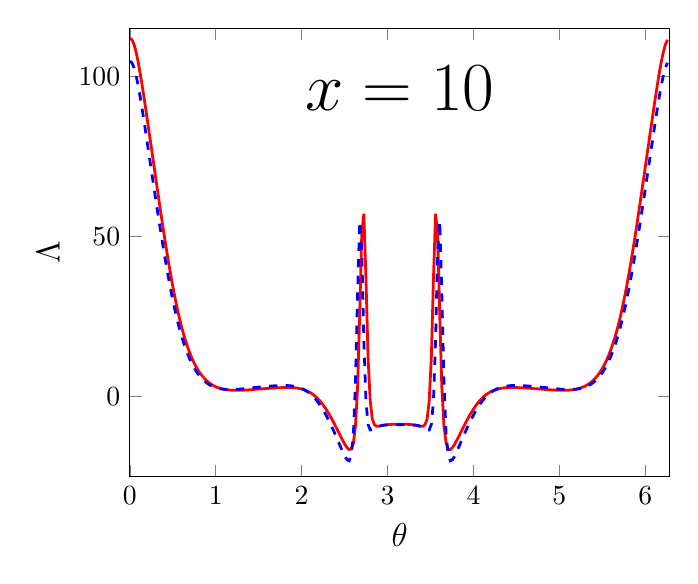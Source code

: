 \begin{tikzpicture}[scale=1]

  \begin{axis}[
    xmin = 0,
    xmax = 6.283,
    ymin = -25,
    ymax = 115,
    xlabel = {\large $\theta$},
    ylabel = {\large ${\Lambda}$},
    ylabel near ticks,
    title style={at={(0.5,0.9)},anchor=north},
    title = {\Huge $x = 10$},
  ]

\addplot[red,line width=1pt] coordinates{
(0.0e+00,1.119e+02)
(2.454e-02,1.114e+02)
(4.909e-02,1.099e+02)
(7.363e-02,1.074e+02)
(9.818e-02,1.042e+02)
(1.227e-01,1.005e+02)
(1.473e-01,9.642e+01)
(1.718e-01,9.21e+01)
(1.964e-01,8.765e+01)
(2.209e-01,8.312e+01)
(2.454e-01,7.857e+01)
(2.7e-01,7.4e+01)
(2.945e-01,6.944e+01)
(3.191e-01,6.489e+01)
(3.436e-01,6.038e+01)
(3.682e-01,5.593e+01)
(3.927e-01,5.157e+01)
(4.172e-01,4.733e+01)
(4.418e-01,4.325e+01)
(4.663e-01,3.934e+01)
(4.909e-01,3.564e+01)
(5.154e-01,3.216e+01)
(5.4e-01,2.891e+01)
(5.645e-01,2.59e+01)
(5.891e-01,2.313e+01)
(6.136e-01,2.059e+01)
(6.381e-01,1.829e+01)
(6.627e-01,1.62e+01)
(6.872e-01,1.432e+01)
(7.118e-01,1.263e+01)
(7.363e-01,1.113e+01)
(7.609e-01,9.792e+00)
(7.854e-01,8.614e+00)
(8.099e-01,7.578e+00)
(8.345e-01,6.67e+00)
(8.59e-01,5.876e+00)
(8.836e-01,5.186e+00)
(9.081e-01,4.588e+00)
(9.327e-01,4.074e+00)
(9.572e-01,3.636e+00)
(9.818e-01,3.267e+00)
(1.006e+00,2.96e+00)
(1.031e+00,2.706e+00)
(1.055e+00,2.499e+00)
(1.08e+00,2.333e+00)
(1.105e+00,2.201e+00)
(1.129e+00,2.099e+00)
(1.154e+00,2.023e+00)
(1.178e+00,1.969e+00)
(1.203e+00,1.934e+00)
(1.227e+00,1.916e+00)
(1.252e+00,1.913e+00)
(1.276e+00,1.923e+00)
(1.301e+00,1.944e+00)
(1.325e+00,1.973e+00)
(1.35e+00,2.01e+00)
(1.374e+00,2.052e+00)
(1.399e+00,2.098e+00)
(1.423e+00,2.147e+00)
(1.448e+00,2.197e+00)
(1.473e+00,2.248e+00)
(1.497e+00,2.299e+00)
(1.522e+00,2.35e+00)
(1.546e+00,2.4e+00)
(1.571e+00,2.449e+00)
(1.595e+00,2.497e+00)
(1.62e+00,2.543e+00)
(1.644e+00,2.587e+00)
(1.669e+00,2.631e+00)
(1.694e+00,2.671e+00)
(1.718e+00,2.709e+00)
(1.743e+00,2.743e+00)
(1.767e+00,2.773e+00)
(1.792e+00,2.796e+00)
(1.816e+00,2.812e+00)
(1.841e+00,2.816e+00)
(1.865e+00,2.808e+00)
(1.89e+00,2.78e+00)
(1.914e+00,2.733e+00)
(1.939e+00,2.658e+00)
(1.964e+00,2.554e+00)
(1.988e+00,2.412e+00)
(2.013e+00,2.232e+00)
(2.037e+00,2.005e+00)
(2.062e+00,1.731e+00)
(2.086e+00,1.4e+00)
(2.111e+00,1.012e+00)
(2.135e+00,5.557e-01)
(2.16e+00,2.901e-02)
(2.184e+00,-5.799e-01)
(2.209e+00,-1.274e+00)
(2.233e+00,-2.061e+00)
(2.258e+00,-2.94e+00)
(2.283e+00,-3.912e+00)
(2.307e+00,-4.967e+00)
(2.332e+00,-6.101e+00)
(2.356e+00,-7.297e+00)
(2.381e+00,-8.55e+00)
(2.405e+00,-9.841e+00)
(2.43e+00,-1.116e+01)
(2.454e+00,-1.248e+01)
(2.479e+00,-1.378e+01)
(2.503e+00,-1.497e+01)
(2.528e+00,-1.597e+01)
(2.553e+00,-1.657e+01)
(2.577e+00,-1.639e+01)
(2.602e+00,-1.458e+01)
(2.626e+00,-9.326e+00)
(2.651e+00,2.798e+00)
(2.675e+00,2.506e+01)
(2.7e+00,5.093e+01)
(2.724e+00,5.708e+01)
(2.749e+00,3.644e+01)
(2.773e+00,1.234e+01)
(2.798e+00,-1.373e+00)
(2.822e+00,-6.966e+00)
(2.847e+00,-8.817e+00)
(2.872e+00,-9.292e+00)
(2.896e+00,-9.301e+00)
(2.921e+00,-9.19e+00)
(2.945e+00,-9.05e+00)
(2.97e+00,-8.935e+00)
(2.994e+00,-8.835e+00)
(3.019e+00,-8.767e+00)
(3.043e+00,-8.711e+00)
(3.068e+00,-8.679e+00)
(3.092e+00,-8.651e+00)
(3.117e+00,-8.643e+00)
(3.142e+00,-8.634e+00)
(3.166e+00,-8.643e+00)
(3.191e+00,-8.651e+00)
(3.215e+00,-8.679e+00)
(3.24e+00,-8.711e+00)
(3.264e+00,-8.767e+00)
(3.289e+00,-8.835e+00)
(3.313e+00,-8.935e+00)
(3.338e+00,-9.05e+00)
(3.362e+00,-9.19e+00)
(3.387e+00,-9.301e+00)
(3.412e+00,-9.292e+00)
(3.436e+00,-8.817e+00)
(3.461e+00,-6.966e+00)
(3.485e+00,-1.373e+00)
(3.51e+00,1.234e+01)
(3.534e+00,3.644e+01)
(3.559e+00,5.708e+01)
(3.583e+00,5.093e+01)
(3.608e+00,2.506e+01)
(3.632e+00,2.798e+00)
(3.657e+00,-9.326e+00)
(3.682e+00,-1.458e+01)
(3.706e+00,-1.639e+01)
(3.731e+00,-1.657e+01)
(3.755e+00,-1.597e+01)
(3.78e+00,-1.497e+01)
(3.804e+00,-1.378e+01)
(3.829e+00,-1.248e+01)
(3.853e+00,-1.116e+01)
(3.878e+00,-9.841e+00)
(3.902e+00,-8.55e+00)
(3.927e+00,-7.297e+00)
(3.951e+00,-6.101e+00)
(3.976e+00,-4.967e+00)
(4.001e+00,-3.912e+00)
(4.025e+00,-2.94e+00)
(4.05e+00,-2.061e+00)
(4.074e+00,-1.274e+00)
(4.099e+00,-5.799e-01)
(4.123e+00,2.901e-02)
(4.148e+00,5.557e-01)
(4.172e+00,1.012e+00)
(4.197e+00,1.4e+00)
(4.221e+00,1.731e+00)
(4.246e+00,2.005e+00)
(4.271e+00,2.232e+00)
(4.295e+00,2.412e+00)
(4.32e+00,2.554e+00)
(4.344e+00,2.658e+00)
(4.369e+00,2.733e+00)
(4.393e+00,2.78e+00)
(4.418e+00,2.808e+00)
(4.442e+00,2.816e+00)
(4.467e+00,2.812e+00)
(4.492e+00,2.796e+00)
(4.516e+00,2.773e+00)
(4.541e+00,2.743e+00)
(4.565e+00,2.709e+00)
(4.59e+00,2.671e+00)
(4.614e+00,2.631e+00)
(4.639e+00,2.587e+00)
(4.663e+00,2.543e+00)
(4.688e+00,2.497e+00)
(4.712e+00,2.449e+00)
(4.737e+00,2.4e+00)
(4.761e+00,2.35e+00)
(4.786e+00,2.299e+00)
(4.811e+00,2.248e+00)
(4.835e+00,2.197e+00)
(4.86e+00,2.147e+00)
(4.884e+00,2.098e+00)
(4.909e+00,2.052e+00)
(4.933e+00,2.01e+00)
(4.958e+00,1.973e+00)
(4.982e+00,1.944e+00)
(5.007e+00,1.923e+00)
(5.032e+00,1.913e+00)
(5.056e+00,1.916e+00)
(5.08e+00,1.934e+00)
(5.105e+00,1.969e+00)
(5.13e+00,2.023e+00)
(5.154e+00,2.099e+00)
(5.179e+00,2.201e+00)
(5.203e+00,2.333e+00)
(5.228e+00,2.499e+00)
(5.252e+00,2.706e+00)
(5.277e+00,2.96e+00)
(5.301e+00,3.267e+00)
(5.326e+00,3.636e+00)
(5.351e+00,4.074e+00)
(5.375e+00,4.588e+00)
(5.4e+00,5.186e+00)
(5.424e+00,5.876e+00)
(5.449e+00,6.67e+00)
(5.473e+00,7.578e+00)
(5.498e+00,8.614e+00)
(5.522e+00,9.792e+00)
(5.547e+00,1.113e+01)
(5.571e+00,1.263e+01)
(5.596e+00,1.432e+01)
(5.62e+00,1.62e+01)
(5.645e+00,1.829e+01)
(5.67e+00,2.059e+01)
(5.694e+00,2.313e+01)
(5.719e+00,2.59e+01)
(5.743e+00,2.891e+01)
(5.768e+00,3.216e+01)
(5.792e+00,3.564e+01)
(5.817e+00,3.934e+01)
(5.841e+00,4.325e+01)
(5.866e+00,4.733e+01)
(5.891e+00,5.157e+01)
(5.915e+00,5.593e+01)
(5.94e+00,6.038e+01)
(5.964e+00,6.489e+01)
(5.989e+00,6.944e+01)
(6.013e+00,7.4e+01)
(6.038e+00,7.857e+01)
(6.062e+00,8.312e+01)
(6.087e+00,8.765e+01)
(6.111e+00,9.21e+01)
(6.136e+00,9.642e+01)
(6.16e+00,1.005e+02)
(6.185e+00,1.042e+02)
(6.21e+00,1.074e+02)
(6.234e+00,1.099e+02)
(6.259e+00,1.114e+02)
};

\addplot[blue,dashed,line width=1pt] coordinates{
(0.0e+00,1.047e+02)
(2.454e-02,1.042e+02)
(4.909e-02,1.026e+02)
(7.363e-02,1.001e+02)
(9.818e-02,9.686e+01)
(1.227e-01,9.311e+01)
(1.473e-01,8.901e+01)
(1.718e-01,8.471e+01)
(1.964e-01,8.031e+01)
(2.209e-01,7.588e+01)
(2.454e-01,7.145e+01)
(2.7e-01,6.704e+01)
(2.945e-01,6.267e+01)
(3.191e-01,5.834e+01)
(3.436e-01,5.408e+01)
(3.682e-01,4.99e+01)
(3.927e-01,4.585e+01)
(4.172e-01,4.193e+01)
(4.418e-01,3.818e+01)
(4.663e-01,3.462e+01)
(4.909e-01,3.126e+01)
(5.154e-01,2.812e+01)
(5.4e-01,2.52e+01)
(5.645e-01,2.251e+01)
(5.891e-01,2.005e+01)
(6.136e-01,1.78e+01)
(6.381e-01,1.576e+01)
(6.627e-01,1.393e+01)
(6.872e-01,1.228e+01)
(7.118e-01,1.081e+01)
(7.363e-01,9.505e+00)
(7.609e-01,8.357e+00)
(7.854e-01,7.346e+00)
(8.099e-01,6.463e+00)
(8.345e-01,5.693e+00)
(8.59e-01,5.028e+00)
(8.836e-01,4.455e+00)
(9.081e-01,3.969e+00)
(9.327e-01,3.559e+00)
(9.572e-01,3.22e+00)
(9.818e-01,2.94e+00)
(1.006e+00,2.718e+00)
(1.031e+00,2.539e+00)
(1.055e+00,2.405e+00)
(1.08e+00,2.301e+00)
(1.105e+00,2.232e+00)
(1.129e+00,2.185e+00)
(1.154e+00,2.166e+00)
(1.178e+00,2.162e+00)
(1.203e+00,2.18e+00)
(1.227e+00,2.208e+00)
(1.252e+00,2.254e+00)
(1.276e+00,2.303e+00)
(1.301e+00,2.367e+00)
(1.325e+00,2.428e+00)
(1.35e+00,2.502e+00)
(1.374e+00,2.567e+00)
(1.399e+00,2.644e+00)
(1.423e+00,2.709e+00)
(1.448e+00,2.785e+00)
(1.473e+00,2.847e+00)
(1.497e+00,2.92e+00)
(1.522e+00,2.977e+00)
(1.546e+00,3.047e+00)
(1.571e+00,3.098e+00)
(1.595e+00,3.163e+00)
(1.62e+00,3.208e+00)
(1.644e+00,3.268e+00)
(1.669e+00,3.305e+00)
(1.694e+00,3.356e+00)
(1.718e+00,3.383e+00)
(1.743e+00,3.42e+00)
(1.767e+00,3.429e+00)
(1.792e+00,3.444e+00)
(1.816e+00,3.426e+00)
(1.841e+00,3.408e+00)
(1.865e+00,3.348e+00)
(1.89e+00,3.28e+00)
(1.914e+00,3.163e+00)
(1.939e+00,3.028e+00)
(1.964e+00,2.834e+00)
(1.988e+00,2.613e+00)
(2.013e+00,2.322e+00)
(2.037e+00,1.994e+00)
(2.062e+00,1.585e+00)
(2.086e+00,1.126e+00)
(2.111e+00,5.724e-01)
(2.135e+00,-4.535e-02)
(2.16e+00,-7.723e-01)
(2.184e+00,-1.574e+00)
(2.209e+00,-2.493e+00)
(2.233e+00,-3.488e+00)
(2.258e+00,-4.598e+00)
(2.283e+00,-5.772e+00)
(2.307e+00,-7.049e+00)
(2.332e+00,-8.375e+00)
(2.356e+00,-9.789e+00)
(2.381e+00,-1.123e+01)
(2.405e+00,-1.275e+01)
(2.43e+00,-1.427e+01)
(2.454e+00,-1.583e+01)
(2.479e+00,-1.732e+01)
(2.503e+00,-1.872e+01)
(2.528e+00,-1.977e+01)
(2.553e+00,-2.007e+01)
(2.577e+00,-1.834e+01)
(2.602e+00,-1.193e+01)
(2.626e+00,4.156e+00)
(2.651e+00,3.195e+01)
(2.675e+00,5.47e+01)
(2.7e+00,4.532e+01)
(2.724e+00,1.736e+01)
(2.749e+00,-1.568e+00)
(2.773e+00,-8.703e+00)
(2.798e+00,-1.044e+01)
(2.822e+00,-1.041e+01)
(2.847e+00,-1.004e+01)
(2.872e+00,-9.635e+00)
(2.896e+00,-9.348e+00)
(2.921e+00,-9.129e+00)
(2.945e+00,-8.996e+00)
(2.97e+00,-8.899e+00)
(2.994e+00,-8.851e+00)
(3.019e+00,-8.818e+00)
(3.043e+00,-8.809e+00)
(3.068e+00,-8.802e+00)
(3.092e+00,-8.806e+00)
(3.117e+00,-8.804e+00)
(3.142e+00,-8.808e+00)
(3.166e+00,-8.804e+00)
(3.191e+00,-8.806e+00)
(3.215e+00,-8.802e+00)
(3.24e+00,-8.809e+00)
(3.264e+00,-8.818e+00)
(3.289e+00,-8.851e+00)
(3.313e+00,-8.899e+00)
(3.338e+00,-8.996e+00)
(3.362e+00,-9.129e+00)
(3.387e+00,-9.348e+00)
(3.412e+00,-9.635e+00)
(3.436e+00,-1.004e+01)
(3.461e+00,-1.041e+01)
(3.485e+00,-1.044e+01)
(3.51e+00,-8.703e+00)
(3.534e+00,-1.568e+00)
(3.559e+00,1.736e+01)
(3.583e+00,4.532e+01)
(3.608e+00,5.47e+01)
(3.632e+00,3.195e+01)
(3.657e+00,4.156e+00)
(3.682e+00,-1.193e+01)
(3.706e+00,-1.834e+01)
(3.731e+00,-2.007e+01)
(3.755e+00,-1.977e+01)
(3.78e+00,-1.872e+01)
(3.804e+00,-1.732e+01)
(3.829e+00,-1.583e+01)
(3.853e+00,-1.427e+01)
(3.878e+00,-1.275e+01)
(3.902e+00,-1.123e+01)
(3.927e+00,-9.789e+00)
(3.951e+00,-8.375e+00)
(3.976e+00,-7.049e+00)
(4.001e+00,-5.772e+00)
(4.025e+00,-4.598e+00)
(4.05e+00,-3.488e+00)
(4.074e+00,-2.493e+00)
(4.099e+00,-1.574e+00)
(4.123e+00,-7.723e-01)
(4.148e+00,-4.535e-02)
(4.172e+00,5.724e-01)
(4.197e+00,1.126e+00)
(4.221e+00,1.585e+00)
(4.246e+00,1.994e+00)
(4.271e+00,2.322e+00)
(4.295e+00,2.613e+00)
(4.32e+00,2.834e+00)
(4.344e+00,3.028e+00)
(4.369e+00,3.163e+00)
(4.393e+00,3.28e+00)
(4.418e+00,3.348e+00)
(4.442e+00,3.408e+00)
(4.467e+00,3.426e+00)
(4.492e+00,3.444e+00)
(4.516e+00,3.429e+00)
(4.541e+00,3.42e+00)
(4.565e+00,3.383e+00)
(4.59e+00,3.356e+00)
(4.614e+00,3.305e+00)
(4.639e+00,3.268e+00)
(4.663e+00,3.208e+00)
(4.688e+00,3.163e+00)
(4.712e+00,3.098e+00)
(4.737e+00,3.047e+00)
(4.761e+00,2.977e+00)
(4.786e+00,2.92e+00)
(4.811e+00,2.847e+00)
(4.835e+00,2.785e+00)
(4.86e+00,2.709e+00)
(4.884e+00,2.644e+00)
(4.909e+00,2.567e+00)
(4.933e+00,2.502e+00)
(4.958e+00,2.428e+00)
(4.982e+00,2.367e+00)
(5.007e+00,2.303e+00)
(5.032e+00,2.254e+00)
(5.056e+00,2.208e+00)
(5.08e+00,2.18e+00)
(5.105e+00,2.162e+00)
(5.13e+00,2.166e+00)
(5.154e+00,2.185e+00)
(5.179e+00,2.232e+00)
(5.203e+00,2.301e+00)
(5.228e+00,2.405e+00)
(5.252e+00,2.539e+00)
(5.277e+00,2.718e+00)
(5.301e+00,2.94e+00)
(5.326e+00,3.22e+00)
(5.351e+00,3.559e+00)
(5.375e+00,3.969e+00)
(5.4e+00,4.455e+00)
(5.424e+00,5.028e+00)
(5.449e+00,5.693e+00)
(5.473e+00,6.463e+00)
(5.498e+00,7.346e+00)
(5.522e+00,8.357e+00)
(5.547e+00,9.505e+00)
(5.571e+00,1.081e+01)
(5.596e+00,1.228e+01)
(5.62e+00,1.393e+01)
(5.645e+00,1.576e+01)
(5.67e+00,1.78e+01)
(5.694e+00,2.005e+01)
(5.719e+00,2.251e+01)
(5.743e+00,2.52e+01)
(5.768e+00,2.812e+01)
(5.792e+00,3.126e+01)
(5.817e+00,3.462e+01)
(5.841e+00,3.818e+01)
(5.866e+00,4.193e+01)
(5.891e+00,4.585e+01)
(5.915e+00,4.99e+01)
(5.94e+00,5.408e+01)
(5.964e+00,5.834e+01)
(5.989e+00,6.267e+01)
(6.013e+00,6.704e+01)
(6.038e+00,7.145e+01)
(6.062e+00,7.588e+01)
(6.087e+00,8.031e+01)
(6.111e+00,8.471e+01)
(6.136e+00,8.901e+01)
(6.16e+00,9.311e+01)
(6.185e+00,9.686e+01)
(6.21e+00,1.001e+02)
(6.234e+00,1.026e+02)
(6.259e+00,1.042e+02)
};


\end{axis}


\end{tikzpicture}
